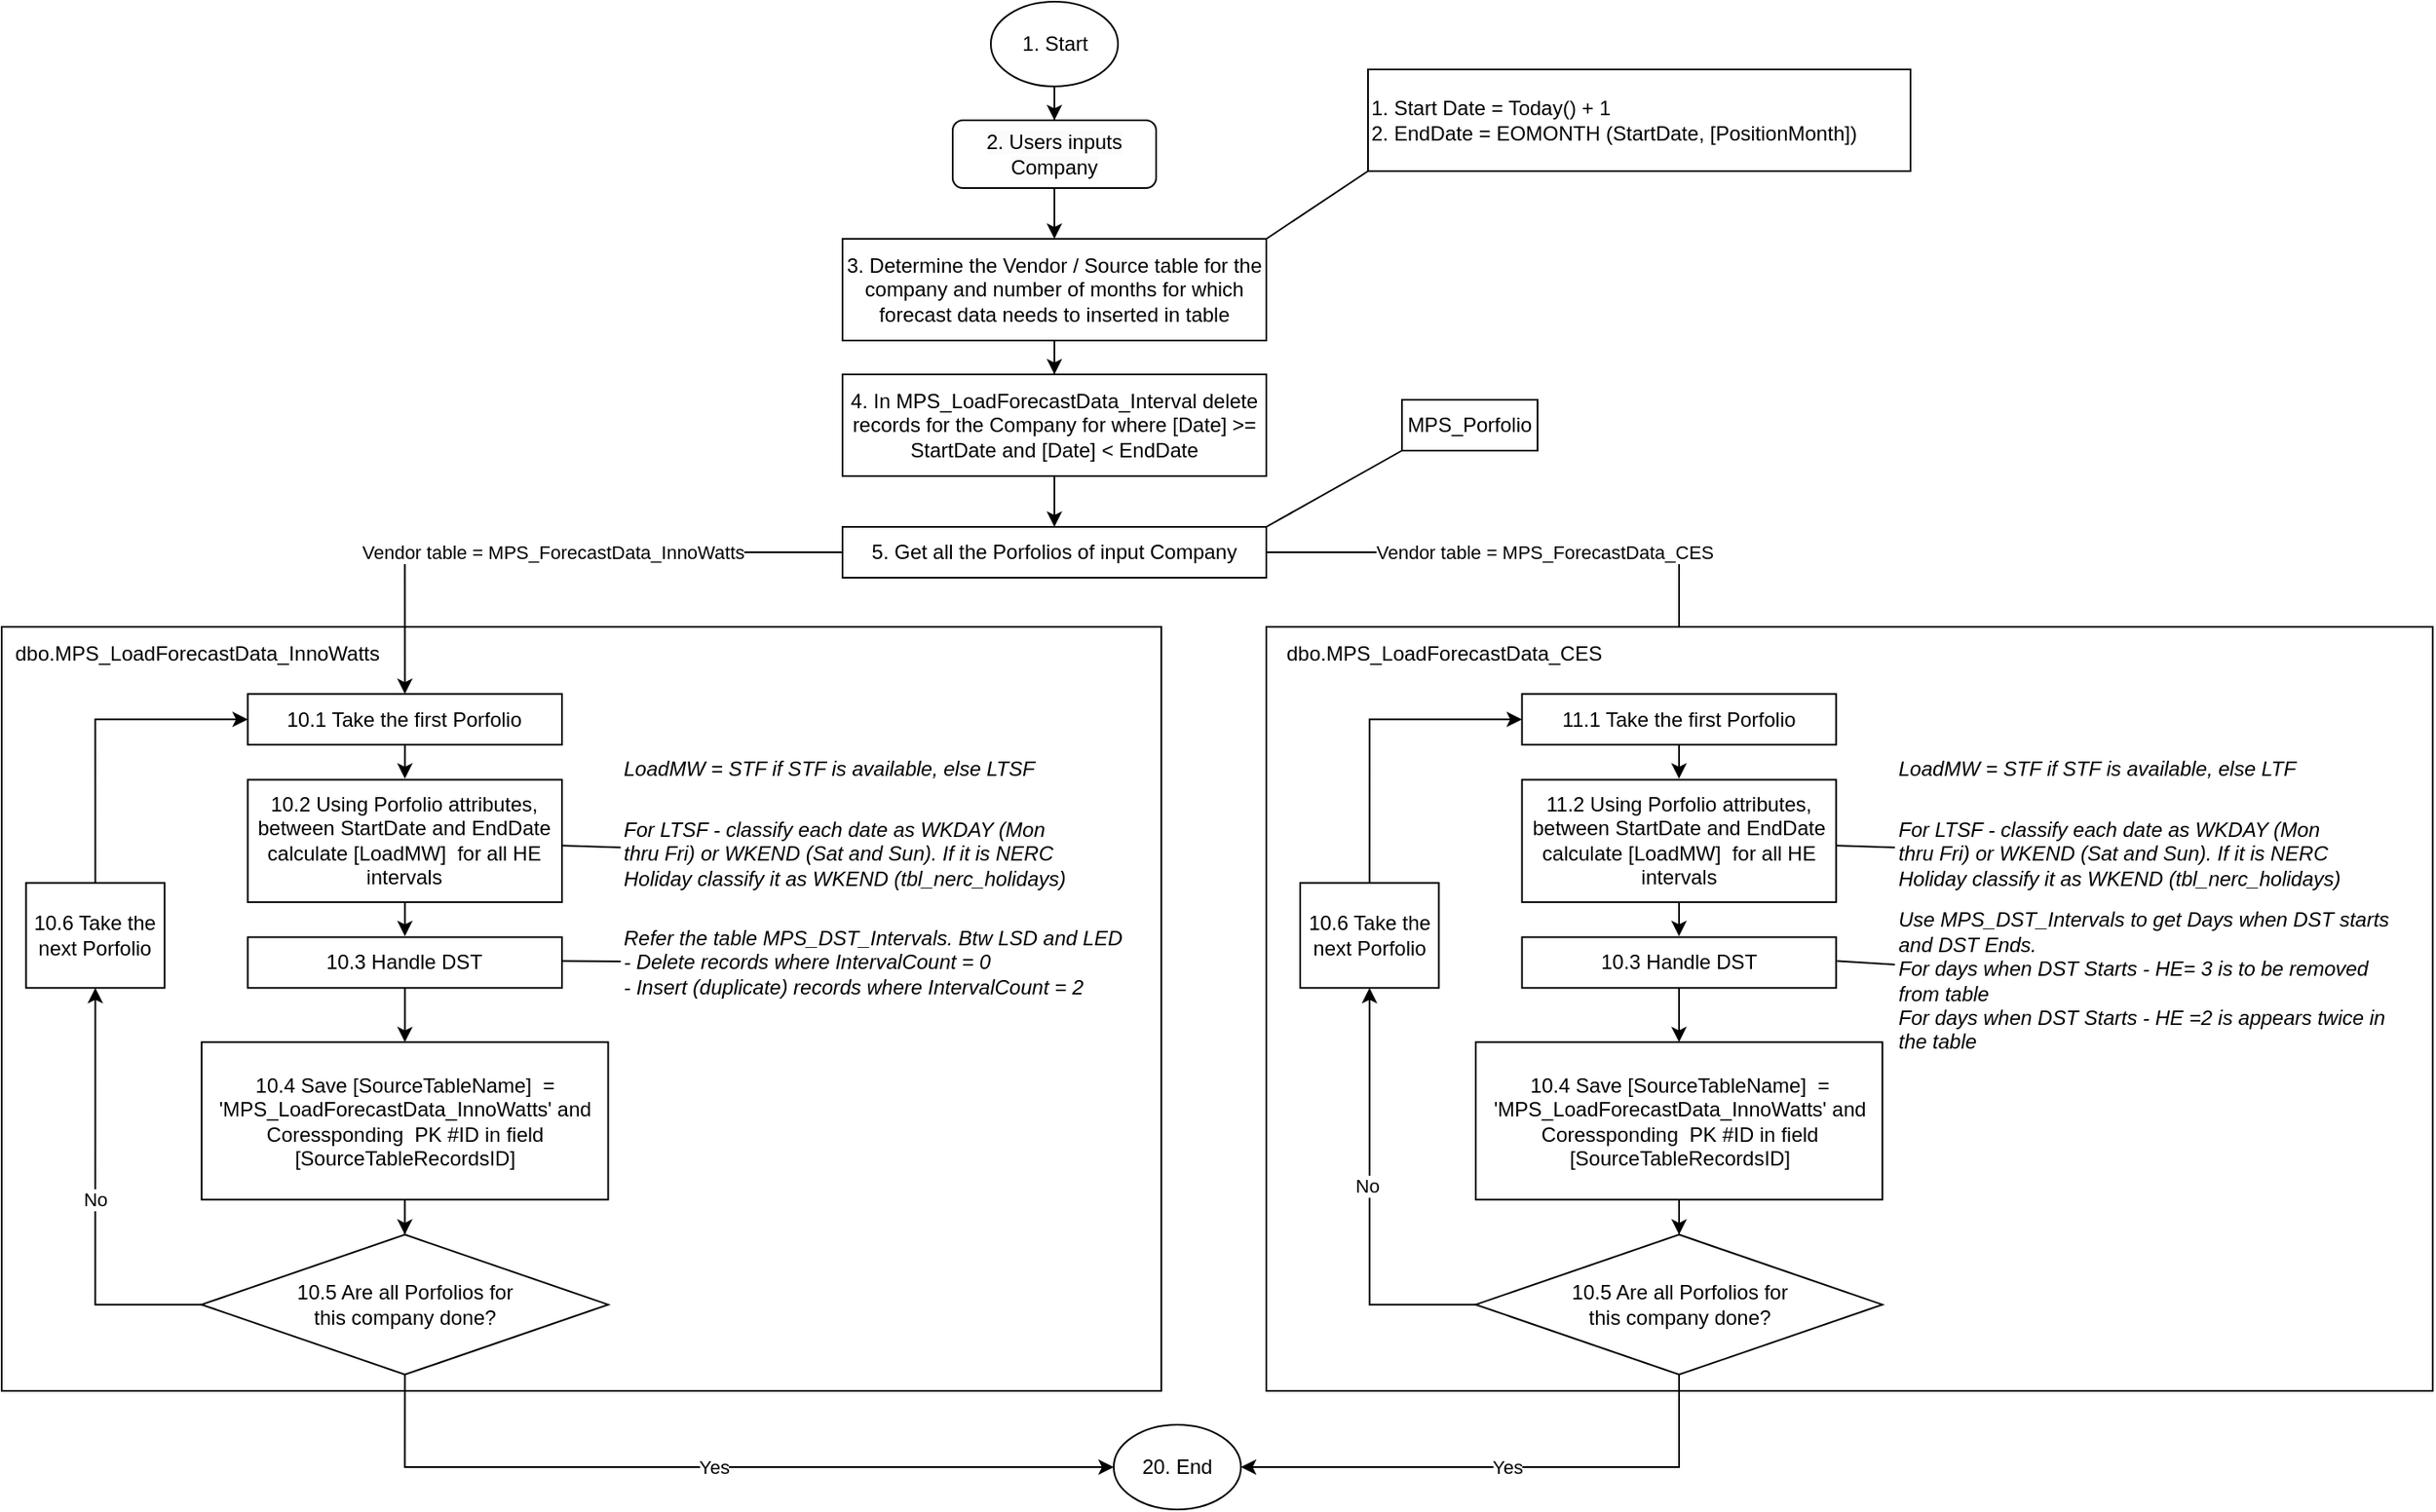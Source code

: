 <mxfile version="21.2.8" type="device">
  <diagram name="Page-1" id="wDJ23AdpfB9dj9Zvvcwd">
    <mxGraphModel dx="934" dy="621" grid="1" gridSize="10" guides="1" tooltips="1" connect="1" arrows="1" fold="1" page="1" pageScale="1" pageWidth="1600" pageHeight="900" math="0" shadow="0">
      <root>
        <mxCell id="0" />
        <mxCell id="1" parent="0" />
        <mxCell id="5rZE6PeOmjVxr1fyRuKJ-43" value="" style="rounded=0;whiteSpace=wrap;html=1;" vertex="1" parent="1">
          <mxGeometry x="80" y="379.04" width="684.08" height="450.96" as="geometry" />
        </mxCell>
        <mxCell id="5rZE6PeOmjVxr1fyRuKJ-2" value="1. Start Date = Today() + 1&lt;br&gt;2. EndDate = EOMONTH (StartDate, [PositionMonth])&lt;br&gt;" style="rounded=0;html=1;align=left;horizontal=1;" vertex="1" parent="1">
          <mxGeometry x="886" y="50" width="320" height="60" as="geometry" />
        </mxCell>
        <mxCell id="5rZE6PeOmjVxr1fyRuKJ-97" style="edgeStyle=orthogonalEdgeStyle;rounded=0;orthogonalLoop=1;jettySize=auto;html=1;entryX=0.5;entryY=0;entryDx=0;entryDy=0;" edge="1" parent="1" source="5rZE6PeOmjVxr1fyRuKJ-3" target="5rZE6PeOmjVxr1fyRuKJ-4">
          <mxGeometry relative="1" as="geometry" />
        </mxCell>
        <mxCell id="5rZE6PeOmjVxr1fyRuKJ-3" value="1. Start" style="ellipse;whiteSpace=wrap;html=1;" vertex="1" parent="1">
          <mxGeometry x="663.5" y="10" width="75" height="50" as="geometry" />
        </mxCell>
        <mxCell id="5rZE6PeOmjVxr1fyRuKJ-96" value="" style="edgeStyle=orthogonalEdgeStyle;rounded=0;orthogonalLoop=1;jettySize=auto;html=1;" edge="1" parent="1" source="5rZE6PeOmjVxr1fyRuKJ-4" target="5rZE6PeOmjVxr1fyRuKJ-6">
          <mxGeometry relative="1" as="geometry" />
        </mxCell>
        <mxCell id="5rZE6PeOmjVxr1fyRuKJ-4" value="&lt;span style=&quot;color: rgb(0, 0, 0); font-family: Helvetica; font-size: 12px; font-style: normal; font-variant-ligatures: normal; font-variant-caps: normal; font-weight: 400; letter-spacing: normal; orphans: 2; text-indent: 0px; text-transform: none; widows: 2; word-spacing: 0px; -webkit-text-stroke-width: 0px; background-color: rgb(251, 251, 251); text-decoration-thickness: initial; text-decoration-style: initial; text-decoration-color: initial; float: none; display: inline !important;&quot;&gt;2. Users inputs Company&lt;/span&gt;" style="rounded=1;whiteSpace=wrap;html=1;align=center;" vertex="1" parent="1">
          <mxGeometry x="641" y="80" width="120" height="40" as="geometry" />
        </mxCell>
        <mxCell id="5rZE6PeOmjVxr1fyRuKJ-95" style="edgeStyle=orthogonalEdgeStyle;rounded=0;orthogonalLoop=1;jettySize=auto;html=1;entryX=0.5;entryY=0;entryDx=0;entryDy=0;" edge="1" parent="1" source="5rZE6PeOmjVxr1fyRuKJ-6" target="5rZE6PeOmjVxr1fyRuKJ-7">
          <mxGeometry relative="1" as="geometry" />
        </mxCell>
        <mxCell id="5rZE6PeOmjVxr1fyRuKJ-6" value="3. Determine the Vendor / Source table for the company and number of months for which forecast data needs to inserted in table" style="rounded=0;whiteSpace=wrap;html=1;" vertex="1" parent="1">
          <mxGeometry x="576" y="150" width="250" height="60" as="geometry" />
        </mxCell>
        <mxCell id="5rZE6PeOmjVxr1fyRuKJ-93" value="" style="edgeStyle=orthogonalEdgeStyle;rounded=0;orthogonalLoop=1;jettySize=auto;html=1;" edge="1" parent="1" source="5rZE6PeOmjVxr1fyRuKJ-7" target="5rZE6PeOmjVxr1fyRuKJ-8">
          <mxGeometry relative="1" as="geometry" />
        </mxCell>
        <mxCell id="5rZE6PeOmjVxr1fyRuKJ-7" value="4. In MPS_LoadForecastData_Interval delete records for the Company for where [Date] &amp;gt;= StartDate and [Date] &amp;lt; EndDate" style="rounded=0;whiteSpace=wrap;html=1;" vertex="1" parent="1">
          <mxGeometry x="576" y="230" width="250" height="60" as="geometry" />
        </mxCell>
        <mxCell id="5rZE6PeOmjVxr1fyRuKJ-91" value="Vendor table = MPS_ForecastData_CES" style="edgeStyle=orthogonalEdgeStyle;rounded=0;orthogonalLoop=1;jettySize=auto;html=1;entryX=0.5;entryY=0;entryDx=0;entryDy=0;" edge="1" parent="1" source="5rZE6PeOmjVxr1fyRuKJ-8" target="5rZE6PeOmjVxr1fyRuKJ-68">
          <mxGeometry relative="1" as="geometry" />
        </mxCell>
        <mxCell id="5rZE6PeOmjVxr1fyRuKJ-92" value="Vendor table = MPS_ForecastData_InnoWatts" style="edgeStyle=orthogonalEdgeStyle;rounded=0;orthogonalLoop=1;jettySize=auto;html=1;entryX=0.5;entryY=0;entryDx=0;entryDy=0;" edge="1" parent="1" source="5rZE6PeOmjVxr1fyRuKJ-8" target="5rZE6PeOmjVxr1fyRuKJ-14">
          <mxGeometry relative="1" as="geometry" />
        </mxCell>
        <mxCell id="5rZE6PeOmjVxr1fyRuKJ-8" value="5. Get all the Porfolios of input Company" style="rounded=0;whiteSpace=wrap;html=1;" vertex="1" parent="1">
          <mxGeometry x="576" y="320" width="250" height="30" as="geometry" />
        </mxCell>
        <mxCell id="5rZE6PeOmjVxr1fyRuKJ-9" value="MPS_Porfolio" style="rounded=0;whiteSpace=wrap;html=1;" vertex="1" parent="1">
          <mxGeometry x="906" y="245" width="80" height="30" as="geometry" />
        </mxCell>
        <mxCell id="5rZE6PeOmjVxr1fyRuKJ-12" value="dbo.MPS_LoadForecastData_InnoWatts" style="text;html=1;strokeColor=none;fillColor=none;align=left;verticalAlign=middle;whiteSpace=wrap;rounded=0;" vertex="1" parent="1">
          <mxGeometry x="86.002" y="379.033" width="261.639" height="30.984" as="geometry" />
        </mxCell>
        <mxCell id="5rZE6PeOmjVxr1fyRuKJ-14" value="10.1 Take the first Porfolio" style="rounded=0;whiteSpace=wrap;html=1;" vertex="1" parent="1">
          <mxGeometry x="225.172" y="418.644" width="185.328" height="29.951" as="geometry" />
        </mxCell>
        <mxCell id="5rZE6PeOmjVxr1fyRuKJ-15" value="10.2 Using Porfolio attributes, between StartDate and EndDate calculate [LoadMW]&amp;nbsp; for all HE intervals" style="rounded=0;whiteSpace=wrap;html=1;" vertex="1" parent="1">
          <mxGeometry x="225.172" y="469.251" width="185.328" height="72.295" as="geometry" />
        </mxCell>
        <mxCell id="5rZE6PeOmjVxr1fyRuKJ-20" style="edgeStyle=orthogonalEdgeStyle;rounded=0;orthogonalLoop=1;jettySize=auto;html=1;entryX=0.5;entryY=0;entryDx=0;entryDy=0;" edge="1" parent="1" source="5rZE6PeOmjVxr1fyRuKJ-14" target="5rZE6PeOmjVxr1fyRuKJ-15">
          <mxGeometry relative="1" as="geometry" />
        </mxCell>
        <mxCell id="5rZE6PeOmjVxr1fyRuKJ-17" value="10.3 Handle DST" style="rounded=0;whiteSpace=wrap;html=1;" vertex="1" parent="1">
          <mxGeometry x="225.172" y="562.202" width="185.328" height="29.951" as="geometry" />
        </mxCell>
        <mxCell id="5rZE6PeOmjVxr1fyRuKJ-21" style="edgeStyle=orthogonalEdgeStyle;rounded=0;orthogonalLoop=1;jettySize=auto;html=1;entryX=0.5;entryY=0;entryDx=0;entryDy=0;" edge="1" parent="1" source="5rZE6PeOmjVxr1fyRuKJ-15" target="5rZE6PeOmjVxr1fyRuKJ-17">
          <mxGeometry relative="1" as="geometry" />
        </mxCell>
        <mxCell id="5rZE6PeOmjVxr1fyRuKJ-18" value="10.4 Save [SourceTableName]&amp;nbsp; = &#39;MPS_LoadForecastData_InnoWatts&#39; and Coressponding&amp;nbsp; PK #ID in field [SourceTableRecordsID]" style="rounded=0;whiteSpace=wrap;html=1;" vertex="1" parent="1">
          <mxGeometry x="197.918" y="624.169" width="239.836" height="92.951" as="geometry" />
        </mxCell>
        <mxCell id="5rZE6PeOmjVxr1fyRuKJ-24" style="edgeStyle=orthogonalEdgeStyle;rounded=0;orthogonalLoop=1;jettySize=auto;html=1;entryX=0.5;entryY=0;entryDx=0;entryDy=0;" edge="1" parent="1" source="5rZE6PeOmjVxr1fyRuKJ-17" target="5rZE6PeOmjVxr1fyRuKJ-18">
          <mxGeometry relative="1" as="geometry" />
        </mxCell>
        <mxCell id="5rZE6PeOmjVxr1fyRuKJ-88" value="Yes" style="edgeStyle=orthogonalEdgeStyle;rounded=0;orthogonalLoop=1;jettySize=auto;html=1;entryX=0;entryY=0.5;entryDx=0;entryDy=0;exitX=0.5;exitY=1;exitDx=0;exitDy=0;" edge="1" parent="1" source="5rZE6PeOmjVxr1fyRuKJ-19" target="5rZE6PeOmjVxr1fyRuKJ-86">
          <mxGeometry relative="1" as="geometry" />
        </mxCell>
        <mxCell id="5rZE6PeOmjVxr1fyRuKJ-19" value="10.5 Are all Porfolios for &lt;br&gt;this company done?" style="rhombus;whiteSpace=wrap;html=1;" vertex="1" parent="1">
          <mxGeometry x="197.918" y="737.775" width="239.836" height="82.623" as="geometry" />
        </mxCell>
        <mxCell id="5rZE6PeOmjVxr1fyRuKJ-28" value="" style="edgeStyle=orthogonalEdgeStyle;rounded=0;orthogonalLoop=1;jettySize=auto;html=1;" edge="1" parent="1" source="5rZE6PeOmjVxr1fyRuKJ-18" target="5rZE6PeOmjVxr1fyRuKJ-19">
          <mxGeometry relative="1" as="geometry" />
        </mxCell>
        <mxCell id="5rZE6PeOmjVxr1fyRuKJ-33" style="edgeStyle=orthogonalEdgeStyle;rounded=0;orthogonalLoop=1;jettySize=auto;html=1;entryX=0;entryY=0.5;entryDx=0;entryDy=0;exitX=0.5;exitY=0;exitDx=0;exitDy=0;" edge="1" parent="1" source="5rZE6PeOmjVxr1fyRuKJ-29" target="5rZE6PeOmjVxr1fyRuKJ-14">
          <mxGeometry relative="1" as="geometry" />
        </mxCell>
        <mxCell id="5rZE6PeOmjVxr1fyRuKJ-29" value="10.6 Take the next Porfolio" style="rounded=0;whiteSpace=wrap;html=1;" vertex="1" parent="1">
          <mxGeometry x="94.352" y="530.185" width="81.762" height="61.967" as="geometry" />
        </mxCell>
        <mxCell id="5rZE6PeOmjVxr1fyRuKJ-32" value="No" style="edgeStyle=orthogonalEdgeStyle;rounded=0;orthogonalLoop=1;jettySize=auto;html=1;entryX=0.5;entryY=1;entryDx=0;entryDy=0;" edge="1" parent="1" source="5rZE6PeOmjVxr1fyRuKJ-19" target="5rZE6PeOmjVxr1fyRuKJ-29">
          <mxGeometry relative="1" as="geometry" />
        </mxCell>
        <mxCell id="5rZE6PeOmjVxr1fyRuKJ-34" value="LoadMW = STF if STF is available, else LTSF" style="text;html=1;strokeColor=none;fillColor=none;align=left;verticalAlign=middle;whiteSpace=wrap;rounded=0;fontStyle=2" vertex="1" parent="1">
          <mxGeometry x="445.18" y="448.3" width="270.82" height="30" as="geometry" />
        </mxCell>
        <mxCell id="5rZE6PeOmjVxr1fyRuKJ-39" value="For LTSF - classify each date as WKDAY (Mon thru Fri) or WKEND (Sat and Sun). If it is NERC Holiday classify it as WKEND (tbl_nerc_holidays)" style="text;html=1;strokeColor=none;fillColor=none;align=left;verticalAlign=middle;whiteSpace=wrap;rounded=0;fontStyle=2" vertex="1" parent="1">
          <mxGeometry x="445.18" y="488.3" width="270.82" height="50" as="geometry" />
        </mxCell>
        <mxCell id="5rZE6PeOmjVxr1fyRuKJ-40" value="" style="endArrow=none;html=1;rounded=0;" edge="1" parent="1" source="5rZE6PeOmjVxr1fyRuKJ-15" target="5rZE6PeOmjVxr1fyRuKJ-39">
          <mxGeometry width="50" height="50" relative="1" as="geometry">
            <mxPoint x="366" y="378.3" as="sourcePoint" />
            <mxPoint x="416" y="328.3" as="targetPoint" />
          </mxGeometry>
        </mxCell>
        <mxCell id="5rZE6PeOmjVxr1fyRuKJ-41" value="Refer the table MPS_DST_Intervals. Btw LSD and LED&lt;br&gt;- Delete records where IntervalCount = 0&lt;br&gt;- Insert (duplicate) records where IntervalCount = 2" style="text;html=1;strokeColor=none;fillColor=none;align=left;verticalAlign=middle;whiteSpace=wrap;rounded=0;fontStyle=2" vertex="1" parent="1">
          <mxGeometry x="445.18" y="552.18" width="300.82" height="50" as="geometry" />
        </mxCell>
        <mxCell id="5rZE6PeOmjVxr1fyRuKJ-42" value="" style="endArrow=none;html=1;rounded=0;" edge="1" parent="1">
          <mxGeometry width="50" height="50" relative="1" as="geometry">
            <mxPoint x="411" y="576.3" as="sourcePoint" />
            <mxPoint x="445.18" y="576.463" as="targetPoint" />
          </mxGeometry>
        </mxCell>
        <mxCell id="5rZE6PeOmjVxr1fyRuKJ-66" value="" style="rounded=0;whiteSpace=wrap;html=1;" vertex="1" parent="1">
          <mxGeometry x="826" y="379.04" width="688.08" height="450.96" as="geometry" />
        </mxCell>
        <mxCell id="5rZE6PeOmjVxr1fyRuKJ-67" value="dbo.MPS_LoadForecastData_CES" style="text;html=1;strokeColor=none;fillColor=none;align=left;verticalAlign=middle;whiteSpace=wrap;rounded=0;" vertex="1" parent="1">
          <mxGeometry x="836.002" y="379.033" width="261.639" height="30.984" as="geometry" />
        </mxCell>
        <mxCell id="5rZE6PeOmjVxr1fyRuKJ-68" value="11.1 Take the first Porfolio" style="rounded=0;whiteSpace=wrap;html=1;" vertex="1" parent="1">
          <mxGeometry x="976.822" y="418.644" width="185.328" height="29.951" as="geometry" />
        </mxCell>
        <mxCell id="5rZE6PeOmjVxr1fyRuKJ-69" value="11.2 Using Porfolio attributes, between StartDate and EndDate calculate [LoadMW]&amp;nbsp; for all HE intervals" style="rounded=0;whiteSpace=wrap;html=1;" vertex="1" parent="1">
          <mxGeometry x="976.822" y="469.251" width="185.328" height="72.295" as="geometry" />
        </mxCell>
        <mxCell id="5rZE6PeOmjVxr1fyRuKJ-70" style="edgeStyle=orthogonalEdgeStyle;rounded=0;orthogonalLoop=1;jettySize=auto;html=1;entryX=0.5;entryY=0;entryDx=0;entryDy=0;" edge="1" parent="1" source="5rZE6PeOmjVxr1fyRuKJ-68" target="5rZE6PeOmjVxr1fyRuKJ-69">
          <mxGeometry relative="1" as="geometry" />
        </mxCell>
        <mxCell id="5rZE6PeOmjVxr1fyRuKJ-71" value="10.3 Handle DST" style="rounded=0;whiteSpace=wrap;html=1;" vertex="1" parent="1">
          <mxGeometry x="976.822" y="562.202" width="185.328" height="29.951" as="geometry" />
        </mxCell>
        <mxCell id="5rZE6PeOmjVxr1fyRuKJ-72" style="edgeStyle=orthogonalEdgeStyle;rounded=0;orthogonalLoop=1;jettySize=auto;html=1;entryX=0.5;entryY=0;entryDx=0;entryDy=0;" edge="1" parent="1" source="5rZE6PeOmjVxr1fyRuKJ-69" target="5rZE6PeOmjVxr1fyRuKJ-71">
          <mxGeometry relative="1" as="geometry" />
        </mxCell>
        <mxCell id="5rZE6PeOmjVxr1fyRuKJ-73" value="10.4 Save [SourceTableName]&amp;nbsp; = &#39;MPS_LoadForecastData_InnoWatts&#39; and Coressponding&amp;nbsp; PK #ID in field [SourceTableRecordsID]" style="rounded=0;whiteSpace=wrap;html=1;" vertex="1" parent="1">
          <mxGeometry x="949.568" y="624.169" width="239.836" height="92.951" as="geometry" />
        </mxCell>
        <mxCell id="5rZE6PeOmjVxr1fyRuKJ-74" style="edgeStyle=orthogonalEdgeStyle;rounded=0;orthogonalLoop=1;jettySize=auto;html=1;entryX=0.5;entryY=0;entryDx=0;entryDy=0;" edge="1" parent="1" source="5rZE6PeOmjVxr1fyRuKJ-71" target="5rZE6PeOmjVxr1fyRuKJ-73">
          <mxGeometry relative="1" as="geometry" />
        </mxCell>
        <mxCell id="5rZE6PeOmjVxr1fyRuKJ-87" value="Yes" style="edgeStyle=orthogonalEdgeStyle;rounded=0;orthogonalLoop=1;jettySize=auto;html=1;entryX=1;entryY=0.5;entryDx=0;entryDy=0;exitX=0.5;exitY=1;exitDx=0;exitDy=0;" edge="1" parent="1" source="5rZE6PeOmjVxr1fyRuKJ-75" target="5rZE6PeOmjVxr1fyRuKJ-86">
          <mxGeometry relative="1" as="geometry" />
        </mxCell>
        <mxCell id="5rZE6PeOmjVxr1fyRuKJ-75" value="10.5 Are all Porfolios for &lt;br&gt;this company done?" style="rhombus;whiteSpace=wrap;html=1;" vertex="1" parent="1">
          <mxGeometry x="949.568" y="737.775" width="239.836" height="82.623" as="geometry" />
        </mxCell>
        <mxCell id="5rZE6PeOmjVxr1fyRuKJ-76" value="" style="edgeStyle=orthogonalEdgeStyle;rounded=0;orthogonalLoop=1;jettySize=auto;html=1;" edge="1" parent="1" source="5rZE6PeOmjVxr1fyRuKJ-73" target="5rZE6PeOmjVxr1fyRuKJ-75">
          <mxGeometry relative="1" as="geometry" />
        </mxCell>
        <mxCell id="5rZE6PeOmjVxr1fyRuKJ-77" style="edgeStyle=orthogonalEdgeStyle;rounded=0;orthogonalLoop=1;jettySize=auto;html=1;entryX=0;entryY=0.5;entryDx=0;entryDy=0;exitX=0.5;exitY=0;exitDx=0;exitDy=0;" edge="1" parent="1" source="5rZE6PeOmjVxr1fyRuKJ-78" target="5rZE6PeOmjVxr1fyRuKJ-68">
          <mxGeometry relative="1" as="geometry" />
        </mxCell>
        <mxCell id="5rZE6PeOmjVxr1fyRuKJ-78" value="10.6 Take the next Porfolio" style="rounded=0;whiteSpace=wrap;html=1;" vertex="1" parent="1">
          <mxGeometry x="846.002" y="530.185" width="81.762" height="61.967" as="geometry" />
        </mxCell>
        <mxCell id="5rZE6PeOmjVxr1fyRuKJ-79" value="No&amp;nbsp; &amp;nbsp; &amp;nbsp; &amp;nbsp;" style="edgeStyle=orthogonalEdgeStyle;rounded=0;orthogonalLoop=1;jettySize=auto;html=1;entryX=0.5;entryY=1;entryDx=0;entryDy=0;align=center;" edge="1" parent="1" source="5rZE6PeOmjVxr1fyRuKJ-75" target="5rZE6PeOmjVxr1fyRuKJ-78">
          <mxGeometry x="0.057" y="-9" relative="1" as="geometry">
            <mxPoint y="-1" as="offset" />
          </mxGeometry>
        </mxCell>
        <mxCell id="5rZE6PeOmjVxr1fyRuKJ-80" value="LoadMW = STF if STF is available, else LTF" style="text;html=1;strokeColor=none;fillColor=none;align=left;verticalAlign=middle;whiteSpace=wrap;rounded=0;fontStyle=2" vertex="1" parent="1">
          <mxGeometry x="1196.83" y="448.3" width="270.82" height="30" as="geometry" />
        </mxCell>
        <mxCell id="5rZE6PeOmjVxr1fyRuKJ-81" value="For LTSF - classify each date as WKDAY (Mon thru Fri) or WKEND (Sat and Sun). If it is NERC Holiday classify it as WKEND (tbl_nerc_holidays)" style="text;html=1;strokeColor=none;fillColor=none;align=left;verticalAlign=middle;whiteSpace=wrap;rounded=0;fontStyle=2" vertex="1" parent="1">
          <mxGeometry x="1196.83" y="488.3" width="270.82" height="50" as="geometry" />
        </mxCell>
        <mxCell id="5rZE6PeOmjVxr1fyRuKJ-82" value="" style="endArrow=none;html=1;rounded=0;" edge="1" parent="1" source="5rZE6PeOmjVxr1fyRuKJ-69" target="5rZE6PeOmjVxr1fyRuKJ-81">
          <mxGeometry width="50" height="50" relative="1" as="geometry">
            <mxPoint x="1117.65" y="378.3" as="sourcePoint" />
            <mxPoint x="1167.65" y="328.3" as="targetPoint" />
          </mxGeometry>
        </mxCell>
        <mxCell id="5rZE6PeOmjVxr1fyRuKJ-83" value="Use MPS_DST_Intervals to get Days when DST starts and DST Ends.&lt;br&gt;For days when DST Starts - HE= 3 is to be removed from table&lt;br&gt;For days when DST Starts - HE =2 is appears twice in the table" style="text;html=1;strokeColor=none;fillColor=none;align=left;verticalAlign=middle;whiteSpace=wrap;rounded=0;fontStyle=2" vertex="1" parent="1">
          <mxGeometry x="1196.83" y="539.76" width="300.82" height="96.12" as="geometry" />
        </mxCell>
        <mxCell id="5rZE6PeOmjVxr1fyRuKJ-84" value="" style="endArrow=none;html=1;rounded=0;" edge="1" parent="1" target="5rZE6PeOmjVxr1fyRuKJ-83">
          <mxGeometry width="50" height="50" relative="1" as="geometry">
            <mxPoint x="1162.65" y="576.3" as="sourcePoint" />
            <mxPoint x="1196.15" y="577.68" as="targetPoint" />
          </mxGeometry>
        </mxCell>
        <mxCell id="5rZE6PeOmjVxr1fyRuKJ-86" value="20. End" style="ellipse;whiteSpace=wrap;html=1;" vertex="1" parent="1">
          <mxGeometry x="736" y="850" width="75" height="50" as="geometry" />
        </mxCell>
        <mxCell id="5rZE6PeOmjVxr1fyRuKJ-98" value="" style="endArrow=none;html=1;rounded=0;entryX=0;entryY=1;entryDx=0;entryDy=0;" edge="1" parent="1" target="5rZE6PeOmjVxr1fyRuKJ-2">
          <mxGeometry width="50" height="50" relative="1" as="geometry">
            <mxPoint x="826" y="150" as="sourcePoint" />
            <mxPoint x="766" y="160" as="targetPoint" />
          </mxGeometry>
        </mxCell>
        <mxCell id="5rZE6PeOmjVxr1fyRuKJ-99" value="" style="endArrow=none;html=1;rounded=0;entryX=0;entryY=1;entryDx=0;entryDy=0;exitX=1;exitY=0;exitDx=0;exitDy=0;" edge="1" parent="1" source="5rZE6PeOmjVxr1fyRuKJ-8" target="5rZE6PeOmjVxr1fyRuKJ-9">
          <mxGeometry width="50" height="50" relative="1" as="geometry">
            <mxPoint x="716" y="210" as="sourcePoint" />
            <mxPoint x="766" y="160" as="targetPoint" />
          </mxGeometry>
        </mxCell>
      </root>
    </mxGraphModel>
  </diagram>
</mxfile>
